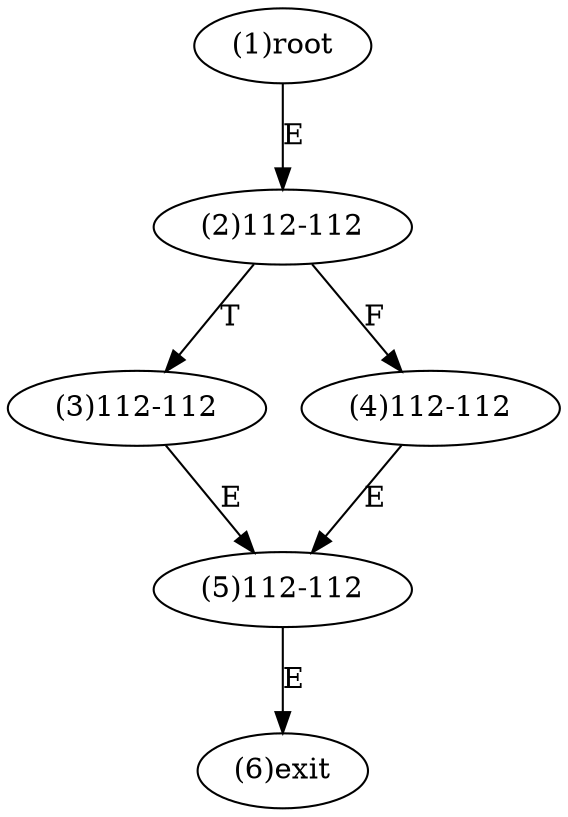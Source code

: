 digraph "" { 
1[ label="(1)root"];
2[ label="(2)112-112"];
3[ label="(3)112-112"];
4[ label="(4)112-112"];
5[ label="(5)112-112"];
6[ label="(6)exit"];
1->2[ label="E"];
2->4[ label="F"];
2->3[ label="T"];
3->5[ label="E"];
4->5[ label="E"];
5->6[ label="E"];
}